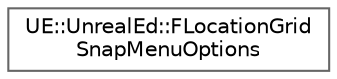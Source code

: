 digraph "Graphical Class Hierarchy"
{
 // INTERACTIVE_SVG=YES
 // LATEX_PDF_SIZE
  bgcolor="transparent";
  edge [fontname=Helvetica,fontsize=10,labelfontname=Helvetica,labelfontsize=10];
  node [fontname=Helvetica,fontsize=10,shape=box,height=0.2,width=0.4];
  rankdir="LR";
  Node0 [id="Node000000",label="UE::UnrealEd::FLocationGrid\lSnapMenuOptions",height=0.2,width=0.4,color="grey40", fillcolor="white", style="filled",URL="$de/d2d/structUE_1_1UnrealEd_1_1FLocationGridSnapMenuOptions.html",tooltip=" "];
}
